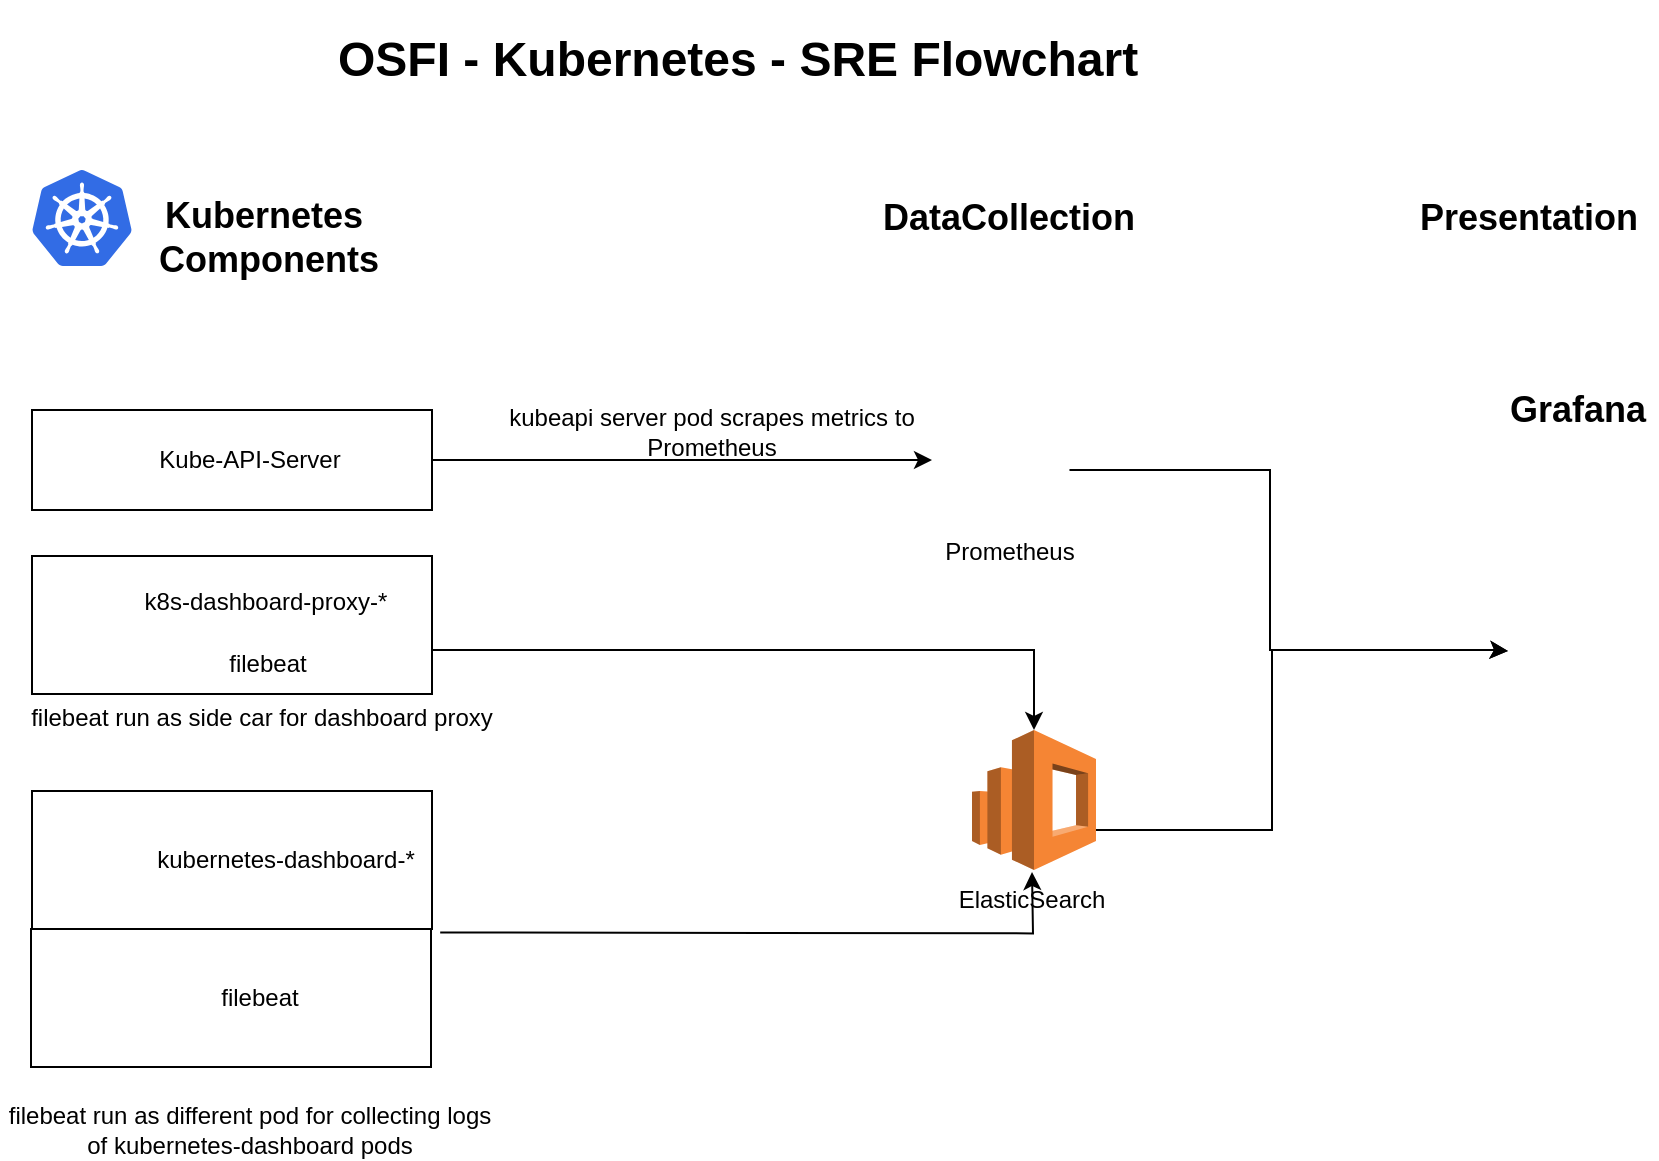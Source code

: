 <mxfile version="13.4.6" type="github">
  <diagram id="Cqvzn4W4fedl00qBZGV9" name="Page-1">
    <mxGraphModel dx="1038" dy="580" grid="0" gridSize="10" guides="1" tooltips="1" connect="1" arrows="1" fold="1" page="1" pageScale="1" pageWidth="850" pageHeight="1100" math="0" shadow="0">
      <root>
        <mxCell id="0" />
        <mxCell id="1" parent="0" />
        <mxCell id="30UJOKVY0r_kNecw4PWY-37" style="edgeStyle=orthogonalEdgeStyle;rounded=0;orthogonalLoop=1;jettySize=auto;html=1;entryX=0;entryY=0.5;entryDx=0;entryDy=0;" parent="1" source="30UJOKVY0r_kNecw4PWY-1" target="30UJOKVY0r_kNecw4PWY-8" edge="1">
          <mxGeometry relative="1" as="geometry">
            <Array as="points">
              <mxPoint x="650" y="441" />
              <mxPoint x="650" y="351" />
              <mxPoint x="761" y="351" />
            </Array>
          </mxGeometry>
        </mxCell>
        <mxCell id="30UJOKVY0r_kNecw4PWY-1" value="" style="outlineConnect=0;dashed=0;verticalLabelPosition=bottom;verticalAlign=top;align=center;html=1;shape=mxgraph.aws3.elasticsearch_service;fillColor=#F58534;gradientColor=none;" parent="1" vertex="1">
          <mxGeometry x="500" y="391" width="62" height="70" as="geometry" />
        </mxCell>
        <mxCell id="30UJOKVY0r_kNecw4PWY-35" style="edgeStyle=orthogonalEdgeStyle;rounded=0;orthogonalLoop=1;jettySize=auto;html=1;entryX=0;entryY=0.5;entryDx=0;entryDy=0;" parent="1" source="30UJOKVY0r_kNecw4PWY-3" target="30UJOKVY0r_kNecw4PWY-8" edge="1">
          <mxGeometry relative="1" as="geometry">
            <Array as="points">
              <mxPoint x="649" y="261" />
              <mxPoint x="649" y="351" />
              <mxPoint x="761" y="351" />
            </Array>
          </mxGeometry>
        </mxCell>
        <mxCell id="30UJOKVY0r_kNecw4PWY-3" value="" style="shape=image;imageAspect=0;aspect=fixed;verticalLabelPosition=bottom;verticalAlign=top;image=https://upload.wikimedia.org/wikipedia/commons/thumb/3/38/Prometheus_software_logo.svg/1200px-Prometheus_software_logo.svg.png;" parent="1" vertex="1">
          <mxGeometry x="488.27" y="231" width="60.47" height="60" as="geometry" />
        </mxCell>
        <mxCell id="30UJOKVY0r_kNecw4PWY-5" value="" style="aspect=fixed;html=1;points=[];align=center;image;fontSize=12;image=img/lib/mscae/Kubernetes.svg;" parent="1" vertex="1">
          <mxGeometry x="30" y="111" width="50" height="48" as="geometry" />
        </mxCell>
        <mxCell id="30UJOKVY0r_kNecw4PWY-7" value="" style="shape=image;html=1;verticalAlign=top;verticalLabelPosition=bottom;labelBackgroundColor=#ffffff;imageAspect=0;aspect=fixed;image=https://cdn3.iconfinder.com/data/icons/social-media-2169/24/social_media_social_media_logo_docker-128.png" parent="1" vertex="1">
          <mxGeometry x="40" y="241" width="30" height="30" as="geometry" />
        </mxCell>
        <mxCell id="30UJOKVY0r_kNecw4PWY-8" value="" style="shape=image;html=1;verticalAlign=top;verticalLabelPosition=bottom;labelBackgroundColor=#ffffff;imageAspect=0;aspect=fixed;image=https://cdn4.iconfinder.com/data/icons/logos-brands-5/24/grafana-128.png" parent="1" vertex="1">
          <mxGeometry x="768" y="317" width="69" height="69" as="geometry" />
        </mxCell>
        <mxCell id="30UJOKVY0r_kNecw4PWY-10" value="&lt;span style=&quot;font-size: 18px&quot;&gt;&lt;b&gt;DataCollection&lt;/b&gt;&lt;/span&gt;" style="text;html=1;strokeColor=none;fillColor=none;align=center;verticalAlign=middle;whiteSpace=wrap;rounded=0;" parent="1" vertex="1">
          <mxGeometry x="460" y="125" width="117" height="20" as="geometry" />
        </mxCell>
        <mxCell id="30UJOKVY0r_kNecw4PWY-11" value="Kube-API-Server" style="text;html=1;strokeColor=none;fillColor=none;align=center;verticalAlign=middle;whiteSpace=wrap;rounded=0;" parent="1" vertex="1">
          <mxGeometry x="84" y="246" width="110" height="20" as="geometry" />
        </mxCell>
        <mxCell id="30UJOKVY0r_kNecw4PWY-12" value="" style="shape=image;html=1;verticalAlign=top;verticalLabelPosition=bottom;labelBackgroundColor=#ffffff;imageAspect=0;aspect=fixed;image=https://cdn3.iconfinder.com/data/icons/social-media-2169/24/social_media_social_media_logo_docker-128.png" parent="1" vertex="1">
          <mxGeometry x="40" y="312" width="30" height="30" as="geometry" />
        </mxCell>
        <mxCell id="30UJOKVY0r_kNecw4PWY-13" value="k8s-dashboard-proxy-*" style="text;html=1;strokeColor=none;fillColor=none;align=center;verticalAlign=middle;whiteSpace=wrap;rounded=0;" parent="1" vertex="1">
          <mxGeometry x="84" y="317" width="126" height="20" as="geometry" />
        </mxCell>
        <mxCell id="30UJOKVY0r_kNecw4PWY-20" value="" style="shape=image;html=1;verticalAlign=top;verticalLabelPosition=bottom;labelBackgroundColor=#ffffff;imageAspect=0;aspect=fixed;image=https://cdn3.iconfinder.com/data/icons/social-media-2169/24/social_media_social_media_logo_docker-128.png" parent="1" vertex="1">
          <mxGeometry x="41" y="343" width="30" height="30" as="geometry" />
        </mxCell>
        <mxCell id="30UJOKVY0r_kNecw4PWY-21" value="filebeat" style="text;html=1;strokeColor=none;fillColor=none;align=center;verticalAlign=middle;whiteSpace=wrap;rounded=0;" parent="1" vertex="1">
          <mxGeometry x="85" y="348" width="126" height="20" as="geometry" />
        </mxCell>
        <mxCell id="30UJOKVY0r_kNecw4PWY-22" value="" style="shape=image;html=1;verticalAlign=top;verticalLabelPosition=bottom;labelBackgroundColor=#ffffff;imageAspect=0;aspect=fixed;image=https://cdn3.iconfinder.com/data/icons/social-media-2169/24/social_media_social_media_logo_docker-128.png" parent="1" vertex="1">
          <mxGeometry x="40" y="441" width="30" height="30" as="geometry" />
        </mxCell>
        <mxCell id="30UJOKVY0r_kNecw4PWY-23" value="kubernetes-dashboard-*" style="text;html=1;strokeColor=none;fillColor=none;align=center;verticalAlign=middle;whiteSpace=wrap;rounded=0;" parent="1" vertex="1">
          <mxGeometry x="84" y="446" width="146" height="20" as="geometry" />
        </mxCell>
        <mxCell id="30UJOKVY0r_kNecw4PWY-24" value="&lt;font style=&quot;font-size: 18px&quot;&gt;&lt;b&gt;Kubernetes&amp;nbsp;&lt;br&gt;Components&lt;/b&gt;&lt;/font&gt;" style="text;html=1;strokeColor=none;fillColor=none;align=center;verticalAlign=middle;whiteSpace=wrap;rounded=0;" parent="1" vertex="1">
          <mxGeometry x="90" y="135" width="117" height="20" as="geometry" />
        </mxCell>
        <mxCell id="30UJOKVY0r_kNecw4PWY-25" value="&lt;span style=&quot;font-size: 18px&quot;&gt;&lt;b&gt;Grafana&lt;/b&gt;&lt;/span&gt;" style="text;html=1;strokeColor=none;fillColor=none;align=center;verticalAlign=middle;whiteSpace=wrap;rounded=0;" parent="1" vertex="1">
          <mxGeometry x="762.5" y="221" width="80" height="20" as="geometry" />
        </mxCell>
        <mxCell id="30UJOKVY0r_kNecw4PWY-30" style="edgeStyle=orthogonalEdgeStyle;rounded=0;orthogonalLoop=1;jettySize=auto;html=1;" parent="1" source="30UJOKVY0r_kNecw4PWY-27" edge="1">
          <mxGeometry relative="1" as="geometry">
            <mxPoint x="480" y="256" as="targetPoint" />
          </mxGeometry>
        </mxCell>
        <mxCell id="30UJOKVY0r_kNecw4PWY-27" value="" style="rounded=0;whiteSpace=wrap;html=1;fillColor=none;" parent="1" vertex="1">
          <mxGeometry x="30" y="231" width="200" height="50" as="geometry" />
        </mxCell>
        <mxCell id="30UJOKVY0r_kNecw4PWY-31" style="edgeStyle=orthogonalEdgeStyle;rounded=0;orthogonalLoop=1;jettySize=auto;html=1;" parent="1" target="30UJOKVY0r_kNecw4PWY-1" edge="1">
          <mxGeometry relative="1" as="geometry">
            <mxPoint x="230" y="346.5" as="sourcePoint" />
            <Array as="points">
              <mxPoint x="230" y="351" />
              <mxPoint x="531" y="351" />
            </Array>
          </mxGeometry>
        </mxCell>
        <mxCell id="30UJOKVY0r_kNecw4PWY-29" value="" style="rounded=0;whiteSpace=wrap;html=1;fillColor=none;" parent="1" vertex="1">
          <mxGeometry x="30" y="421.5" width="200" height="69" as="geometry" />
        </mxCell>
        <mxCell id="30UJOKVY0r_kNecw4PWY-38" value="&lt;span style=&quot;font-size: 18px&quot;&gt;&lt;b&gt;Presentation&lt;/b&gt;&lt;/span&gt;" style="text;html=1;strokeColor=none;fillColor=none;align=center;verticalAlign=middle;whiteSpace=wrap;rounded=0;" parent="1" vertex="1">
          <mxGeometry x="720" y="125" width="117" height="20" as="geometry" />
        </mxCell>
        <mxCell id="uQt-J9t2IYd21ksrmj4X-1" value="Prometheus" style="text;html=1;strokeColor=none;fillColor=none;align=center;verticalAlign=middle;whiteSpace=wrap;rounded=0;" vertex="1" parent="1">
          <mxGeometry x="468.5" y="292" width="100" height="20" as="geometry" />
        </mxCell>
        <mxCell id="uQt-J9t2IYd21ksrmj4X-2" value="filebeat run as different pod for collecting logs of kubernetes-dashboard pods" style="text;html=1;strokeColor=none;fillColor=none;align=center;verticalAlign=middle;whiteSpace=wrap;rounded=0;" vertex="1" parent="1">
          <mxGeometry x="14" y="581" width="250" height="20" as="geometry" />
        </mxCell>
        <mxCell id="uQt-J9t2IYd21ksrmj4X-3" value="filebeat run as side car for dashboard proxy" style="text;html=1;strokeColor=none;fillColor=none;align=center;verticalAlign=middle;whiteSpace=wrap;rounded=0;" vertex="1" parent="1">
          <mxGeometry x="20" y="375" width="250" height="20" as="geometry" />
        </mxCell>
        <mxCell id="uQt-J9t2IYd21ksrmj4X-4" value="" style="rounded=0;whiteSpace=wrap;html=1;fillColor=none;" vertex="1" parent="1">
          <mxGeometry x="29.5" y="490.5" width="200" height="69" as="geometry" />
        </mxCell>
        <mxCell id="uQt-J9t2IYd21ksrmj4X-5" value="" style="shape=image;html=1;verticalAlign=top;verticalLabelPosition=bottom;labelBackgroundColor=#ffffff;imageAspect=0;aspect=fixed;image=https://cdn3.iconfinder.com/data/icons/social-media-2169/24/social_media_social_media_logo_docker-128.png" vertex="1" parent="1">
          <mxGeometry x="37" y="510" width="30" height="30" as="geometry" />
        </mxCell>
        <mxCell id="uQt-J9t2IYd21ksrmj4X-8" style="edgeStyle=orthogonalEdgeStyle;rounded=0;orthogonalLoop=1;jettySize=auto;html=1;exitX=1.023;exitY=0.155;exitDx=0;exitDy=0;exitPerimeter=0;" edge="1" parent="1">
          <mxGeometry relative="1" as="geometry">
            <mxPoint x="530" y="462" as="targetPoint" />
            <mxPoint x="234.1" y="492.195" as="sourcePoint" />
          </mxGeometry>
        </mxCell>
        <mxCell id="uQt-J9t2IYd21ksrmj4X-6" value="filebeat" style="text;html=1;strokeColor=none;fillColor=none;align=center;verticalAlign=middle;whiteSpace=wrap;rounded=0;" vertex="1" parent="1">
          <mxGeometry x="81" y="515" width="126" height="20" as="geometry" />
        </mxCell>
        <mxCell id="uQt-J9t2IYd21ksrmj4X-7" value="" style="rounded=0;whiteSpace=wrap;html=1;fillColor=none;" vertex="1" parent="1">
          <mxGeometry x="30" y="304" width="200" height="69" as="geometry" />
        </mxCell>
        <mxCell id="uQt-J9t2IYd21ksrmj4X-9" value="kubeapi server pod scrapes metrics to Prometheus&lt;br&gt;" style="text;html=1;strokeColor=none;fillColor=none;align=center;verticalAlign=middle;whiteSpace=wrap;rounded=0;" vertex="1" parent="1">
          <mxGeometry x="260" y="232" width="220" height="20" as="geometry" />
        </mxCell>
        <mxCell id="uQt-J9t2IYd21ksrmj4X-10" value="ElasticSearch" style="text;html=1;strokeColor=none;fillColor=none;align=center;verticalAlign=middle;whiteSpace=wrap;rounded=0;" vertex="1" parent="1">
          <mxGeometry x="480" y="466" width="100" height="20" as="geometry" />
        </mxCell>
        <mxCell id="uQt-J9t2IYd21ksrmj4X-11" value="&lt;h1&gt;OSFI - Kubernetes - SRE Flowchart&lt;/h1&gt;" style="text;html=1;strokeColor=none;fillColor=none;spacing=5;spacingTop=-20;whiteSpace=wrap;overflow=hidden;rounded=0;" vertex="1" parent="1">
          <mxGeometry x="178" y="36" width="485" height="46" as="geometry" />
        </mxCell>
      </root>
    </mxGraphModel>
  </diagram>
</mxfile>
